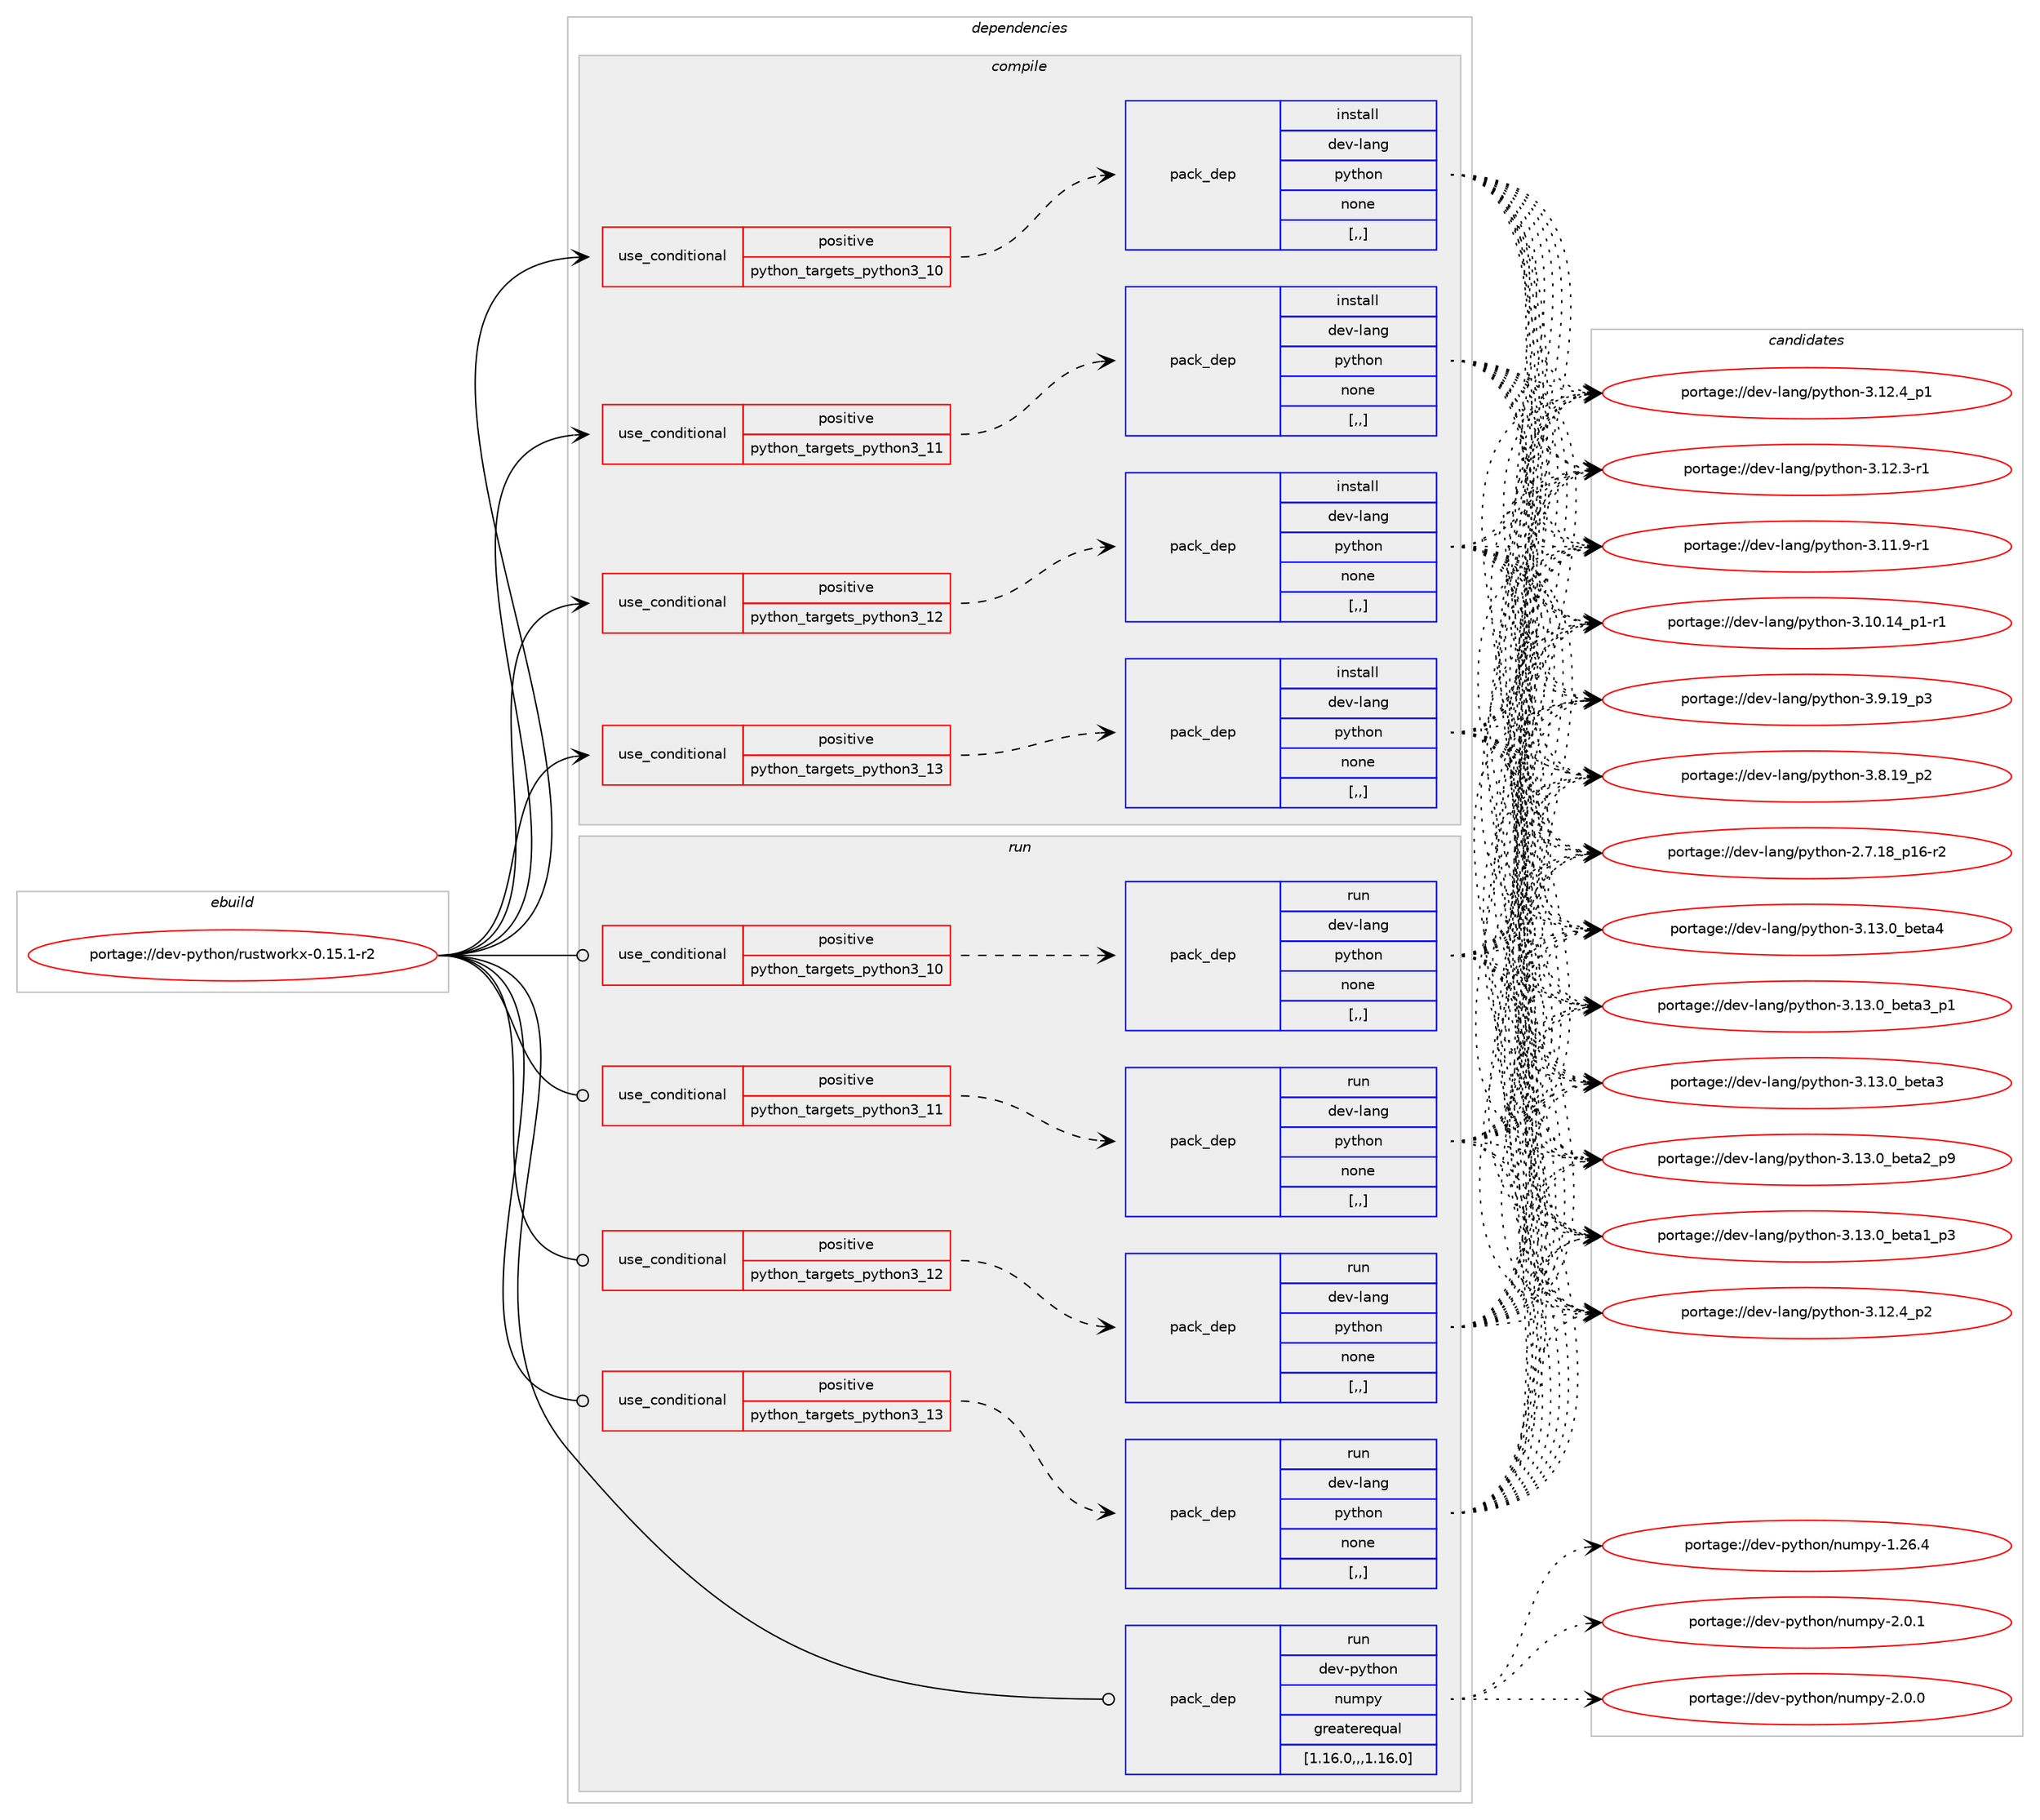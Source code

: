 digraph prolog {

# *************
# Graph options
# *************

newrank=true;
concentrate=true;
compound=true;
graph [rankdir=LR,fontname=Helvetica,fontsize=10,ranksep=1.5];#, ranksep=2.5, nodesep=0.2];
edge  [arrowhead=vee];
node  [fontname=Helvetica,fontsize=10];

# **********
# The ebuild
# **********

subgraph cluster_leftcol {
color=gray;
label=<<i>ebuild</i>>;
id [label="portage://dev-python/rustworkx-0.15.1-r2", color=red, width=4, href="../dev-python/rustworkx-0.15.1-r2.svg"];
}

# ****************
# The dependencies
# ****************

subgraph cluster_midcol {
color=gray;
label=<<i>dependencies</i>>;
subgraph cluster_compile {
fillcolor="#eeeeee";
style=filled;
label=<<i>compile</i>>;
subgraph cond39268 {
dependency162621 [label=<<TABLE BORDER="0" CELLBORDER="1" CELLSPACING="0" CELLPADDING="4"><TR><TD ROWSPAN="3" CELLPADDING="10">use_conditional</TD></TR><TR><TD>positive</TD></TR><TR><TD>python_targets_python3_10</TD></TR></TABLE>>, shape=none, color=red];
subgraph pack122081 {
dependency162622 [label=<<TABLE BORDER="0" CELLBORDER="1" CELLSPACING="0" CELLPADDING="4" WIDTH="220"><TR><TD ROWSPAN="6" CELLPADDING="30">pack_dep</TD></TR><TR><TD WIDTH="110">install</TD></TR><TR><TD>dev-lang</TD></TR><TR><TD>python</TD></TR><TR><TD>none</TD></TR><TR><TD>[,,]</TD></TR></TABLE>>, shape=none, color=blue];
}
dependency162621:e -> dependency162622:w [weight=20,style="dashed",arrowhead="vee"];
}
id:e -> dependency162621:w [weight=20,style="solid",arrowhead="vee"];
subgraph cond39269 {
dependency162623 [label=<<TABLE BORDER="0" CELLBORDER="1" CELLSPACING="0" CELLPADDING="4"><TR><TD ROWSPAN="3" CELLPADDING="10">use_conditional</TD></TR><TR><TD>positive</TD></TR><TR><TD>python_targets_python3_11</TD></TR></TABLE>>, shape=none, color=red];
subgraph pack122082 {
dependency162624 [label=<<TABLE BORDER="0" CELLBORDER="1" CELLSPACING="0" CELLPADDING="4" WIDTH="220"><TR><TD ROWSPAN="6" CELLPADDING="30">pack_dep</TD></TR><TR><TD WIDTH="110">install</TD></TR><TR><TD>dev-lang</TD></TR><TR><TD>python</TD></TR><TR><TD>none</TD></TR><TR><TD>[,,]</TD></TR></TABLE>>, shape=none, color=blue];
}
dependency162623:e -> dependency162624:w [weight=20,style="dashed",arrowhead="vee"];
}
id:e -> dependency162623:w [weight=20,style="solid",arrowhead="vee"];
subgraph cond39270 {
dependency162625 [label=<<TABLE BORDER="0" CELLBORDER="1" CELLSPACING="0" CELLPADDING="4"><TR><TD ROWSPAN="3" CELLPADDING="10">use_conditional</TD></TR><TR><TD>positive</TD></TR><TR><TD>python_targets_python3_12</TD></TR></TABLE>>, shape=none, color=red];
subgraph pack122083 {
dependency162626 [label=<<TABLE BORDER="0" CELLBORDER="1" CELLSPACING="0" CELLPADDING="4" WIDTH="220"><TR><TD ROWSPAN="6" CELLPADDING="30">pack_dep</TD></TR><TR><TD WIDTH="110">install</TD></TR><TR><TD>dev-lang</TD></TR><TR><TD>python</TD></TR><TR><TD>none</TD></TR><TR><TD>[,,]</TD></TR></TABLE>>, shape=none, color=blue];
}
dependency162625:e -> dependency162626:w [weight=20,style="dashed",arrowhead="vee"];
}
id:e -> dependency162625:w [weight=20,style="solid",arrowhead="vee"];
subgraph cond39271 {
dependency162627 [label=<<TABLE BORDER="0" CELLBORDER="1" CELLSPACING="0" CELLPADDING="4"><TR><TD ROWSPAN="3" CELLPADDING="10">use_conditional</TD></TR><TR><TD>positive</TD></TR><TR><TD>python_targets_python3_13</TD></TR></TABLE>>, shape=none, color=red];
subgraph pack122084 {
dependency162628 [label=<<TABLE BORDER="0" CELLBORDER="1" CELLSPACING="0" CELLPADDING="4" WIDTH="220"><TR><TD ROWSPAN="6" CELLPADDING="30">pack_dep</TD></TR><TR><TD WIDTH="110">install</TD></TR><TR><TD>dev-lang</TD></TR><TR><TD>python</TD></TR><TR><TD>none</TD></TR><TR><TD>[,,]</TD></TR></TABLE>>, shape=none, color=blue];
}
dependency162627:e -> dependency162628:w [weight=20,style="dashed",arrowhead="vee"];
}
id:e -> dependency162627:w [weight=20,style="solid",arrowhead="vee"];
}
subgraph cluster_compileandrun {
fillcolor="#eeeeee";
style=filled;
label=<<i>compile and run</i>>;
}
subgraph cluster_run {
fillcolor="#eeeeee";
style=filled;
label=<<i>run</i>>;
subgraph cond39272 {
dependency162629 [label=<<TABLE BORDER="0" CELLBORDER="1" CELLSPACING="0" CELLPADDING="4"><TR><TD ROWSPAN="3" CELLPADDING="10">use_conditional</TD></TR><TR><TD>positive</TD></TR><TR><TD>python_targets_python3_10</TD></TR></TABLE>>, shape=none, color=red];
subgraph pack122085 {
dependency162630 [label=<<TABLE BORDER="0" CELLBORDER="1" CELLSPACING="0" CELLPADDING="4" WIDTH="220"><TR><TD ROWSPAN="6" CELLPADDING="30">pack_dep</TD></TR><TR><TD WIDTH="110">run</TD></TR><TR><TD>dev-lang</TD></TR><TR><TD>python</TD></TR><TR><TD>none</TD></TR><TR><TD>[,,]</TD></TR></TABLE>>, shape=none, color=blue];
}
dependency162629:e -> dependency162630:w [weight=20,style="dashed",arrowhead="vee"];
}
id:e -> dependency162629:w [weight=20,style="solid",arrowhead="odot"];
subgraph cond39273 {
dependency162631 [label=<<TABLE BORDER="0" CELLBORDER="1" CELLSPACING="0" CELLPADDING="4"><TR><TD ROWSPAN="3" CELLPADDING="10">use_conditional</TD></TR><TR><TD>positive</TD></TR><TR><TD>python_targets_python3_11</TD></TR></TABLE>>, shape=none, color=red];
subgraph pack122086 {
dependency162632 [label=<<TABLE BORDER="0" CELLBORDER="1" CELLSPACING="0" CELLPADDING="4" WIDTH="220"><TR><TD ROWSPAN="6" CELLPADDING="30">pack_dep</TD></TR><TR><TD WIDTH="110">run</TD></TR><TR><TD>dev-lang</TD></TR><TR><TD>python</TD></TR><TR><TD>none</TD></TR><TR><TD>[,,]</TD></TR></TABLE>>, shape=none, color=blue];
}
dependency162631:e -> dependency162632:w [weight=20,style="dashed",arrowhead="vee"];
}
id:e -> dependency162631:w [weight=20,style="solid",arrowhead="odot"];
subgraph cond39274 {
dependency162633 [label=<<TABLE BORDER="0" CELLBORDER="1" CELLSPACING="0" CELLPADDING="4"><TR><TD ROWSPAN="3" CELLPADDING="10">use_conditional</TD></TR><TR><TD>positive</TD></TR><TR><TD>python_targets_python3_12</TD></TR></TABLE>>, shape=none, color=red];
subgraph pack122087 {
dependency162634 [label=<<TABLE BORDER="0" CELLBORDER="1" CELLSPACING="0" CELLPADDING="4" WIDTH="220"><TR><TD ROWSPAN="6" CELLPADDING="30">pack_dep</TD></TR><TR><TD WIDTH="110">run</TD></TR><TR><TD>dev-lang</TD></TR><TR><TD>python</TD></TR><TR><TD>none</TD></TR><TR><TD>[,,]</TD></TR></TABLE>>, shape=none, color=blue];
}
dependency162633:e -> dependency162634:w [weight=20,style="dashed",arrowhead="vee"];
}
id:e -> dependency162633:w [weight=20,style="solid",arrowhead="odot"];
subgraph cond39275 {
dependency162635 [label=<<TABLE BORDER="0" CELLBORDER="1" CELLSPACING="0" CELLPADDING="4"><TR><TD ROWSPAN="3" CELLPADDING="10">use_conditional</TD></TR><TR><TD>positive</TD></TR><TR><TD>python_targets_python3_13</TD></TR></TABLE>>, shape=none, color=red];
subgraph pack122088 {
dependency162636 [label=<<TABLE BORDER="0" CELLBORDER="1" CELLSPACING="0" CELLPADDING="4" WIDTH="220"><TR><TD ROWSPAN="6" CELLPADDING="30">pack_dep</TD></TR><TR><TD WIDTH="110">run</TD></TR><TR><TD>dev-lang</TD></TR><TR><TD>python</TD></TR><TR><TD>none</TD></TR><TR><TD>[,,]</TD></TR></TABLE>>, shape=none, color=blue];
}
dependency162635:e -> dependency162636:w [weight=20,style="dashed",arrowhead="vee"];
}
id:e -> dependency162635:w [weight=20,style="solid",arrowhead="odot"];
subgraph pack122089 {
dependency162637 [label=<<TABLE BORDER="0" CELLBORDER="1" CELLSPACING="0" CELLPADDING="4" WIDTH="220"><TR><TD ROWSPAN="6" CELLPADDING="30">pack_dep</TD></TR><TR><TD WIDTH="110">run</TD></TR><TR><TD>dev-python</TD></TR><TR><TD>numpy</TD></TR><TR><TD>greaterequal</TD></TR><TR><TD>[1.16.0,,,1.16.0]</TD></TR></TABLE>>, shape=none, color=blue];
}
id:e -> dependency162637:w [weight=20,style="solid",arrowhead="odot"];
}
}

# **************
# The candidates
# **************

subgraph cluster_choices {
rank=same;
color=gray;
label=<<i>candidates</i>>;

subgraph choice122081 {
color=black;
nodesep=1;
choice1001011184510897110103471121211161041111104551464951464895981011169752 [label="portage://dev-lang/python-3.13.0_beta4", color=red, width=4,href="../dev-lang/python-3.13.0_beta4.svg"];
choice10010111845108971101034711212111610411111045514649514648959810111697519511249 [label="portage://dev-lang/python-3.13.0_beta3_p1", color=red, width=4,href="../dev-lang/python-3.13.0_beta3_p1.svg"];
choice1001011184510897110103471121211161041111104551464951464895981011169751 [label="portage://dev-lang/python-3.13.0_beta3", color=red, width=4,href="../dev-lang/python-3.13.0_beta3.svg"];
choice10010111845108971101034711212111610411111045514649514648959810111697509511257 [label="portage://dev-lang/python-3.13.0_beta2_p9", color=red, width=4,href="../dev-lang/python-3.13.0_beta2_p9.svg"];
choice10010111845108971101034711212111610411111045514649514648959810111697499511251 [label="portage://dev-lang/python-3.13.0_beta1_p3", color=red, width=4,href="../dev-lang/python-3.13.0_beta1_p3.svg"];
choice100101118451089711010347112121116104111110455146495046529511250 [label="portage://dev-lang/python-3.12.4_p2", color=red, width=4,href="../dev-lang/python-3.12.4_p2.svg"];
choice100101118451089711010347112121116104111110455146495046529511249 [label="portage://dev-lang/python-3.12.4_p1", color=red, width=4,href="../dev-lang/python-3.12.4_p1.svg"];
choice100101118451089711010347112121116104111110455146495046514511449 [label="portage://dev-lang/python-3.12.3-r1", color=red, width=4,href="../dev-lang/python-3.12.3-r1.svg"];
choice100101118451089711010347112121116104111110455146494946574511449 [label="portage://dev-lang/python-3.11.9-r1", color=red, width=4,href="../dev-lang/python-3.11.9-r1.svg"];
choice100101118451089711010347112121116104111110455146494846495295112494511449 [label="portage://dev-lang/python-3.10.14_p1-r1", color=red, width=4,href="../dev-lang/python-3.10.14_p1-r1.svg"];
choice100101118451089711010347112121116104111110455146574649579511251 [label="portage://dev-lang/python-3.9.19_p3", color=red, width=4,href="../dev-lang/python-3.9.19_p3.svg"];
choice100101118451089711010347112121116104111110455146564649579511250 [label="portage://dev-lang/python-3.8.19_p2", color=red, width=4,href="../dev-lang/python-3.8.19_p2.svg"];
choice100101118451089711010347112121116104111110455046554649569511249544511450 [label="portage://dev-lang/python-2.7.18_p16-r2", color=red, width=4,href="../dev-lang/python-2.7.18_p16-r2.svg"];
dependency162622:e -> choice1001011184510897110103471121211161041111104551464951464895981011169752:w [style=dotted,weight="100"];
dependency162622:e -> choice10010111845108971101034711212111610411111045514649514648959810111697519511249:w [style=dotted,weight="100"];
dependency162622:e -> choice1001011184510897110103471121211161041111104551464951464895981011169751:w [style=dotted,weight="100"];
dependency162622:e -> choice10010111845108971101034711212111610411111045514649514648959810111697509511257:w [style=dotted,weight="100"];
dependency162622:e -> choice10010111845108971101034711212111610411111045514649514648959810111697499511251:w [style=dotted,weight="100"];
dependency162622:e -> choice100101118451089711010347112121116104111110455146495046529511250:w [style=dotted,weight="100"];
dependency162622:e -> choice100101118451089711010347112121116104111110455146495046529511249:w [style=dotted,weight="100"];
dependency162622:e -> choice100101118451089711010347112121116104111110455146495046514511449:w [style=dotted,weight="100"];
dependency162622:e -> choice100101118451089711010347112121116104111110455146494946574511449:w [style=dotted,weight="100"];
dependency162622:e -> choice100101118451089711010347112121116104111110455146494846495295112494511449:w [style=dotted,weight="100"];
dependency162622:e -> choice100101118451089711010347112121116104111110455146574649579511251:w [style=dotted,weight="100"];
dependency162622:e -> choice100101118451089711010347112121116104111110455146564649579511250:w [style=dotted,weight="100"];
dependency162622:e -> choice100101118451089711010347112121116104111110455046554649569511249544511450:w [style=dotted,weight="100"];
}
subgraph choice122082 {
color=black;
nodesep=1;
choice1001011184510897110103471121211161041111104551464951464895981011169752 [label="portage://dev-lang/python-3.13.0_beta4", color=red, width=4,href="../dev-lang/python-3.13.0_beta4.svg"];
choice10010111845108971101034711212111610411111045514649514648959810111697519511249 [label="portage://dev-lang/python-3.13.0_beta3_p1", color=red, width=4,href="../dev-lang/python-3.13.0_beta3_p1.svg"];
choice1001011184510897110103471121211161041111104551464951464895981011169751 [label="portage://dev-lang/python-3.13.0_beta3", color=red, width=4,href="../dev-lang/python-3.13.0_beta3.svg"];
choice10010111845108971101034711212111610411111045514649514648959810111697509511257 [label="portage://dev-lang/python-3.13.0_beta2_p9", color=red, width=4,href="../dev-lang/python-3.13.0_beta2_p9.svg"];
choice10010111845108971101034711212111610411111045514649514648959810111697499511251 [label="portage://dev-lang/python-3.13.0_beta1_p3", color=red, width=4,href="../dev-lang/python-3.13.0_beta1_p3.svg"];
choice100101118451089711010347112121116104111110455146495046529511250 [label="portage://dev-lang/python-3.12.4_p2", color=red, width=4,href="../dev-lang/python-3.12.4_p2.svg"];
choice100101118451089711010347112121116104111110455146495046529511249 [label="portage://dev-lang/python-3.12.4_p1", color=red, width=4,href="../dev-lang/python-3.12.4_p1.svg"];
choice100101118451089711010347112121116104111110455146495046514511449 [label="portage://dev-lang/python-3.12.3-r1", color=red, width=4,href="../dev-lang/python-3.12.3-r1.svg"];
choice100101118451089711010347112121116104111110455146494946574511449 [label="portage://dev-lang/python-3.11.9-r1", color=red, width=4,href="../dev-lang/python-3.11.9-r1.svg"];
choice100101118451089711010347112121116104111110455146494846495295112494511449 [label="portage://dev-lang/python-3.10.14_p1-r1", color=red, width=4,href="../dev-lang/python-3.10.14_p1-r1.svg"];
choice100101118451089711010347112121116104111110455146574649579511251 [label="portage://dev-lang/python-3.9.19_p3", color=red, width=4,href="../dev-lang/python-3.9.19_p3.svg"];
choice100101118451089711010347112121116104111110455146564649579511250 [label="portage://dev-lang/python-3.8.19_p2", color=red, width=4,href="../dev-lang/python-3.8.19_p2.svg"];
choice100101118451089711010347112121116104111110455046554649569511249544511450 [label="portage://dev-lang/python-2.7.18_p16-r2", color=red, width=4,href="../dev-lang/python-2.7.18_p16-r2.svg"];
dependency162624:e -> choice1001011184510897110103471121211161041111104551464951464895981011169752:w [style=dotted,weight="100"];
dependency162624:e -> choice10010111845108971101034711212111610411111045514649514648959810111697519511249:w [style=dotted,weight="100"];
dependency162624:e -> choice1001011184510897110103471121211161041111104551464951464895981011169751:w [style=dotted,weight="100"];
dependency162624:e -> choice10010111845108971101034711212111610411111045514649514648959810111697509511257:w [style=dotted,weight="100"];
dependency162624:e -> choice10010111845108971101034711212111610411111045514649514648959810111697499511251:w [style=dotted,weight="100"];
dependency162624:e -> choice100101118451089711010347112121116104111110455146495046529511250:w [style=dotted,weight="100"];
dependency162624:e -> choice100101118451089711010347112121116104111110455146495046529511249:w [style=dotted,weight="100"];
dependency162624:e -> choice100101118451089711010347112121116104111110455146495046514511449:w [style=dotted,weight="100"];
dependency162624:e -> choice100101118451089711010347112121116104111110455146494946574511449:w [style=dotted,weight="100"];
dependency162624:e -> choice100101118451089711010347112121116104111110455146494846495295112494511449:w [style=dotted,weight="100"];
dependency162624:e -> choice100101118451089711010347112121116104111110455146574649579511251:w [style=dotted,weight="100"];
dependency162624:e -> choice100101118451089711010347112121116104111110455146564649579511250:w [style=dotted,weight="100"];
dependency162624:e -> choice100101118451089711010347112121116104111110455046554649569511249544511450:w [style=dotted,weight="100"];
}
subgraph choice122083 {
color=black;
nodesep=1;
choice1001011184510897110103471121211161041111104551464951464895981011169752 [label="portage://dev-lang/python-3.13.0_beta4", color=red, width=4,href="../dev-lang/python-3.13.0_beta4.svg"];
choice10010111845108971101034711212111610411111045514649514648959810111697519511249 [label="portage://dev-lang/python-3.13.0_beta3_p1", color=red, width=4,href="../dev-lang/python-3.13.0_beta3_p1.svg"];
choice1001011184510897110103471121211161041111104551464951464895981011169751 [label="portage://dev-lang/python-3.13.0_beta3", color=red, width=4,href="../dev-lang/python-3.13.0_beta3.svg"];
choice10010111845108971101034711212111610411111045514649514648959810111697509511257 [label="portage://dev-lang/python-3.13.0_beta2_p9", color=red, width=4,href="../dev-lang/python-3.13.0_beta2_p9.svg"];
choice10010111845108971101034711212111610411111045514649514648959810111697499511251 [label="portage://dev-lang/python-3.13.0_beta1_p3", color=red, width=4,href="../dev-lang/python-3.13.0_beta1_p3.svg"];
choice100101118451089711010347112121116104111110455146495046529511250 [label="portage://dev-lang/python-3.12.4_p2", color=red, width=4,href="../dev-lang/python-3.12.4_p2.svg"];
choice100101118451089711010347112121116104111110455146495046529511249 [label="portage://dev-lang/python-3.12.4_p1", color=red, width=4,href="../dev-lang/python-3.12.4_p1.svg"];
choice100101118451089711010347112121116104111110455146495046514511449 [label="portage://dev-lang/python-3.12.3-r1", color=red, width=4,href="../dev-lang/python-3.12.3-r1.svg"];
choice100101118451089711010347112121116104111110455146494946574511449 [label="portage://dev-lang/python-3.11.9-r1", color=red, width=4,href="../dev-lang/python-3.11.9-r1.svg"];
choice100101118451089711010347112121116104111110455146494846495295112494511449 [label="portage://dev-lang/python-3.10.14_p1-r1", color=red, width=4,href="../dev-lang/python-3.10.14_p1-r1.svg"];
choice100101118451089711010347112121116104111110455146574649579511251 [label="portage://dev-lang/python-3.9.19_p3", color=red, width=4,href="../dev-lang/python-3.9.19_p3.svg"];
choice100101118451089711010347112121116104111110455146564649579511250 [label="portage://dev-lang/python-3.8.19_p2", color=red, width=4,href="../dev-lang/python-3.8.19_p2.svg"];
choice100101118451089711010347112121116104111110455046554649569511249544511450 [label="portage://dev-lang/python-2.7.18_p16-r2", color=red, width=4,href="../dev-lang/python-2.7.18_p16-r2.svg"];
dependency162626:e -> choice1001011184510897110103471121211161041111104551464951464895981011169752:w [style=dotted,weight="100"];
dependency162626:e -> choice10010111845108971101034711212111610411111045514649514648959810111697519511249:w [style=dotted,weight="100"];
dependency162626:e -> choice1001011184510897110103471121211161041111104551464951464895981011169751:w [style=dotted,weight="100"];
dependency162626:e -> choice10010111845108971101034711212111610411111045514649514648959810111697509511257:w [style=dotted,weight="100"];
dependency162626:e -> choice10010111845108971101034711212111610411111045514649514648959810111697499511251:w [style=dotted,weight="100"];
dependency162626:e -> choice100101118451089711010347112121116104111110455146495046529511250:w [style=dotted,weight="100"];
dependency162626:e -> choice100101118451089711010347112121116104111110455146495046529511249:w [style=dotted,weight="100"];
dependency162626:e -> choice100101118451089711010347112121116104111110455146495046514511449:w [style=dotted,weight="100"];
dependency162626:e -> choice100101118451089711010347112121116104111110455146494946574511449:w [style=dotted,weight="100"];
dependency162626:e -> choice100101118451089711010347112121116104111110455146494846495295112494511449:w [style=dotted,weight="100"];
dependency162626:e -> choice100101118451089711010347112121116104111110455146574649579511251:w [style=dotted,weight="100"];
dependency162626:e -> choice100101118451089711010347112121116104111110455146564649579511250:w [style=dotted,weight="100"];
dependency162626:e -> choice100101118451089711010347112121116104111110455046554649569511249544511450:w [style=dotted,weight="100"];
}
subgraph choice122084 {
color=black;
nodesep=1;
choice1001011184510897110103471121211161041111104551464951464895981011169752 [label="portage://dev-lang/python-3.13.0_beta4", color=red, width=4,href="../dev-lang/python-3.13.0_beta4.svg"];
choice10010111845108971101034711212111610411111045514649514648959810111697519511249 [label="portage://dev-lang/python-3.13.0_beta3_p1", color=red, width=4,href="../dev-lang/python-3.13.0_beta3_p1.svg"];
choice1001011184510897110103471121211161041111104551464951464895981011169751 [label="portage://dev-lang/python-3.13.0_beta3", color=red, width=4,href="../dev-lang/python-3.13.0_beta3.svg"];
choice10010111845108971101034711212111610411111045514649514648959810111697509511257 [label="portage://dev-lang/python-3.13.0_beta2_p9", color=red, width=4,href="../dev-lang/python-3.13.0_beta2_p9.svg"];
choice10010111845108971101034711212111610411111045514649514648959810111697499511251 [label="portage://dev-lang/python-3.13.0_beta1_p3", color=red, width=4,href="../dev-lang/python-3.13.0_beta1_p3.svg"];
choice100101118451089711010347112121116104111110455146495046529511250 [label="portage://dev-lang/python-3.12.4_p2", color=red, width=4,href="../dev-lang/python-3.12.4_p2.svg"];
choice100101118451089711010347112121116104111110455146495046529511249 [label="portage://dev-lang/python-3.12.4_p1", color=red, width=4,href="../dev-lang/python-3.12.4_p1.svg"];
choice100101118451089711010347112121116104111110455146495046514511449 [label="portage://dev-lang/python-3.12.3-r1", color=red, width=4,href="../dev-lang/python-3.12.3-r1.svg"];
choice100101118451089711010347112121116104111110455146494946574511449 [label="portage://dev-lang/python-3.11.9-r1", color=red, width=4,href="../dev-lang/python-3.11.9-r1.svg"];
choice100101118451089711010347112121116104111110455146494846495295112494511449 [label="portage://dev-lang/python-3.10.14_p1-r1", color=red, width=4,href="../dev-lang/python-3.10.14_p1-r1.svg"];
choice100101118451089711010347112121116104111110455146574649579511251 [label="portage://dev-lang/python-3.9.19_p3", color=red, width=4,href="../dev-lang/python-3.9.19_p3.svg"];
choice100101118451089711010347112121116104111110455146564649579511250 [label="portage://dev-lang/python-3.8.19_p2", color=red, width=4,href="../dev-lang/python-3.8.19_p2.svg"];
choice100101118451089711010347112121116104111110455046554649569511249544511450 [label="portage://dev-lang/python-2.7.18_p16-r2", color=red, width=4,href="../dev-lang/python-2.7.18_p16-r2.svg"];
dependency162628:e -> choice1001011184510897110103471121211161041111104551464951464895981011169752:w [style=dotted,weight="100"];
dependency162628:e -> choice10010111845108971101034711212111610411111045514649514648959810111697519511249:w [style=dotted,weight="100"];
dependency162628:e -> choice1001011184510897110103471121211161041111104551464951464895981011169751:w [style=dotted,weight="100"];
dependency162628:e -> choice10010111845108971101034711212111610411111045514649514648959810111697509511257:w [style=dotted,weight="100"];
dependency162628:e -> choice10010111845108971101034711212111610411111045514649514648959810111697499511251:w [style=dotted,weight="100"];
dependency162628:e -> choice100101118451089711010347112121116104111110455146495046529511250:w [style=dotted,weight="100"];
dependency162628:e -> choice100101118451089711010347112121116104111110455146495046529511249:w [style=dotted,weight="100"];
dependency162628:e -> choice100101118451089711010347112121116104111110455146495046514511449:w [style=dotted,weight="100"];
dependency162628:e -> choice100101118451089711010347112121116104111110455146494946574511449:w [style=dotted,weight="100"];
dependency162628:e -> choice100101118451089711010347112121116104111110455146494846495295112494511449:w [style=dotted,weight="100"];
dependency162628:e -> choice100101118451089711010347112121116104111110455146574649579511251:w [style=dotted,weight="100"];
dependency162628:e -> choice100101118451089711010347112121116104111110455146564649579511250:w [style=dotted,weight="100"];
dependency162628:e -> choice100101118451089711010347112121116104111110455046554649569511249544511450:w [style=dotted,weight="100"];
}
subgraph choice122085 {
color=black;
nodesep=1;
choice1001011184510897110103471121211161041111104551464951464895981011169752 [label="portage://dev-lang/python-3.13.0_beta4", color=red, width=4,href="../dev-lang/python-3.13.0_beta4.svg"];
choice10010111845108971101034711212111610411111045514649514648959810111697519511249 [label="portage://dev-lang/python-3.13.0_beta3_p1", color=red, width=4,href="../dev-lang/python-3.13.0_beta3_p1.svg"];
choice1001011184510897110103471121211161041111104551464951464895981011169751 [label="portage://dev-lang/python-3.13.0_beta3", color=red, width=4,href="../dev-lang/python-3.13.0_beta3.svg"];
choice10010111845108971101034711212111610411111045514649514648959810111697509511257 [label="portage://dev-lang/python-3.13.0_beta2_p9", color=red, width=4,href="../dev-lang/python-3.13.0_beta2_p9.svg"];
choice10010111845108971101034711212111610411111045514649514648959810111697499511251 [label="portage://dev-lang/python-3.13.0_beta1_p3", color=red, width=4,href="../dev-lang/python-3.13.0_beta1_p3.svg"];
choice100101118451089711010347112121116104111110455146495046529511250 [label="portage://dev-lang/python-3.12.4_p2", color=red, width=4,href="../dev-lang/python-3.12.4_p2.svg"];
choice100101118451089711010347112121116104111110455146495046529511249 [label="portage://dev-lang/python-3.12.4_p1", color=red, width=4,href="../dev-lang/python-3.12.4_p1.svg"];
choice100101118451089711010347112121116104111110455146495046514511449 [label="portage://dev-lang/python-3.12.3-r1", color=red, width=4,href="../dev-lang/python-3.12.3-r1.svg"];
choice100101118451089711010347112121116104111110455146494946574511449 [label="portage://dev-lang/python-3.11.9-r1", color=red, width=4,href="../dev-lang/python-3.11.9-r1.svg"];
choice100101118451089711010347112121116104111110455146494846495295112494511449 [label="portage://dev-lang/python-3.10.14_p1-r1", color=red, width=4,href="../dev-lang/python-3.10.14_p1-r1.svg"];
choice100101118451089711010347112121116104111110455146574649579511251 [label="portage://dev-lang/python-3.9.19_p3", color=red, width=4,href="../dev-lang/python-3.9.19_p3.svg"];
choice100101118451089711010347112121116104111110455146564649579511250 [label="portage://dev-lang/python-3.8.19_p2", color=red, width=4,href="../dev-lang/python-3.8.19_p2.svg"];
choice100101118451089711010347112121116104111110455046554649569511249544511450 [label="portage://dev-lang/python-2.7.18_p16-r2", color=red, width=4,href="../dev-lang/python-2.7.18_p16-r2.svg"];
dependency162630:e -> choice1001011184510897110103471121211161041111104551464951464895981011169752:w [style=dotted,weight="100"];
dependency162630:e -> choice10010111845108971101034711212111610411111045514649514648959810111697519511249:w [style=dotted,weight="100"];
dependency162630:e -> choice1001011184510897110103471121211161041111104551464951464895981011169751:w [style=dotted,weight="100"];
dependency162630:e -> choice10010111845108971101034711212111610411111045514649514648959810111697509511257:w [style=dotted,weight="100"];
dependency162630:e -> choice10010111845108971101034711212111610411111045514649514648959810111697499511251:w [style=dotted,weight="100"];
dependency162630:e -> choice100101118451089711010347112121116104111110455146495046529511250:w [style=dotted,weight="100"];
dependency162630:e -> choice100101118451089711010347112121116104111110455146495046529511249:w [style=dotted,weight="100"];
dependency162630:e -> choice100101118451089711010347112121116104111110455146495046514511449:w [style=dotted,weight="100"];
dependency162630:e -> choice100101118451089711010347112121116104111110455146494946574511449:w [style=dotted,weight="100"];
dependency162630:e -> choice100101118451089711010347112121116104111110455146494846495295112494511449:w [style=dotted,weight="100"];
dependency162630:e -> choice100101118451089711010347112121116104111110455146574649579511251:w [style=dotted,weight="100"];
dependency162630:e -> choice100101118451089711010347112121116104111110455146564649579511250:w [style=dotted,weight="100"];
dependency162630:e -> choice100101118451089711010347112121116104111110455046554649569511249544511450:w [style=dotted,weight="100"];
}
subgraph choice122086 {
color=black;
nodesep=1;
choice1001011184510897110103471121211161041111104551464951464895981011169752 [label="portage://dev-lang/python-3.13.0_beta4", color=red, width=4,href="../dev-lang/python-3.13.0_beta4.svg"];
choice10010111845108971101034711212111610411111045514649514648959810111697519511249 [label="portage://dev-lang/python-3.13.0_beta3_p1", color=red, width=4,href="../dev-lang/python-3.13.0_beta3_p1.svg"];
choice1001011184510897110103471121211161041111104551464951464895981011169751 [label="portage://dev-lang/python-3.13.0_beta3", color=red, width=4,href="../dev-lang/python-3.13.0_beta3.svg"];
choice10010111845108971101034711212111610411111045514649514648959810111697509511257 [label="portage://dev-lang/python-3.13.0_beta2_p9", color=red, width=4,href="../dev-lang/python-3.13.0_beta2_p9.svg"];
choice10010111845108971101034711212111610411111045514649514648959810111697499511251 [label="portage://dev-lang/python-3.13.0_beta1_p3", color=red, width=4,href="../dev-lang/python-3.13.0_beta1_p3.svg"];
choice100101118451089711010347112121116104111110455146495046529511250 [label="portage://dev-lang/python-3.12.4_p2", color=red, width=4,href="../dev-lang/python-3.12.4_p2.svg"];
choice100101118451089711010347112121116104111110455146495046529511249 [label="portage://dev-lang/python-3.12.4_p1", color=red, width=4,href="../dev-lang/python-3.12.4_p1.svg"];
choice100101118451089711010347112121116104111110455146495046514511449 [label="portage://dev-lang/python-3.12.3-r1", color=red, width=4,href="../dev-lang/python-3.12.3-r1.svg"];
choice100101118451089711010347112121116104111110455146494946574511449 [label="portage://dev-lang/python-3.11.9-r1", color=red, width=4,href="../dev-lang/python-3.11.9-r1.svg"];
choice100101118451089711010347112121116104111110455146494846495295112494511449 [label="portage://dev-lang/python-3.10.14_p1-r1", color=red, width=4,href="../dev-lang/python-3.10.14_p1-r1.svg"];
choice100101118451089711010347112121116104111110455146574649579511251 [label="portage://dev-lang/python-3.9.19_p3", color=red, width=4,href="../dev-lang/python-3.9.19_p3.svg"];
choice100101118451089711010347112121116104111110455146564649579511250 [label="portage://dev-lang/python-3.8.19_p2", color=red, width=4,href="../dev-lang/python-3.8.19_p2.svg"];
choice100101118451089711010347112121116104111110455046554649569511249544511450 [label="portage://dev-lang/python-2.7.18_p16-r2", color=red, width=4,href="../dev-lang/python-2.7.18_p16-r2.svg"];
dependency162632:e -> choice1001011184510897110103471121211161041111104551464951464895981011169752:w [style=dotted,weight="100"];
dependency162632:e -> choice10010111845108971101034711212111610411111045514649514648959810111697519511249:w [style=dotted,weight="100"];
dependency162632:e -> choice1001011184510897110103471121211161041111104551464951464895981011169751:w [style=dotted,weight="100"];
dependency162632:e -> choice10010111845108971101034711212111610411111045514649514648959810111697509511257:w [style=dotted,weight="100"];
dependency162632:e -> choice10010111845108971101034711212111610411111045514649514648959810111697499511251:w [style=dotted,weight="100"];
dependency162632:e -> choice100101118451089711010347112121116104111110455146495046529511250:w [style=dotted,weight="100"];
dependency162632:e -> choice100101118451089711010347112121116104111110455146495046529511249:w [style=dotted,weight="100"];
dependency162632:e -> choice100101118451089711010347112121116104111110455146495046514511449:w [style=dotted,weight="100"];
dependency162632:e -> choice100101118451089711010347112121116104111110455146494946574511449:w [style=dotted,weight="100"];
dependency162632:e -> choice100101118451089711010347112121116104111110455146494846495295112494511449:w [style=dotted,weight="100"];
dependency162632:e -> choice100101118451089711010347112121116104111110455146574649579511251:w [style=dotted,weight="100"];
dependency162632:e -> choice100101118451089711010347112121116104111110455146564649579511250:w [style=dotted,weight="100"];
dependency162632:e -> choice100101118451089711010347112121116104111110455046554649569511249544511450:w [style=dotted,weight="100"];
}
subgraph choice122087 {
color=black;
nodesep=1;
choice1001011184510897110103471121211161041111104551464951464895981011169752 [label="portage://dev-lang/python-3.13.0_beta4", color=red, width=4,href="../dev-lang/python-3.13.0_beta4.svg"];
choice10010111845108971101034711212111610411111045514649514648959810111697519511249 [label="portage://dev-lang/python-3.13.0_beta3_p1", color=red, width=4,href="../dev-lang/python-3.13.0_beta3_p1.svg"];
choice1001011184510897110103471121211161041111104551464951464895981011169751 [label="portage://dev-lang/python-3.13.0_beta3", color=red, width=4,href="../dev-lang/python-3.13.0_beta3.svg"];
choice10010111845108971101034711212111610411111045514649514648959810111697509511257 [label="portage://dev-lang/python-3.13.0_beta2_p9", color=red, width=4,href="../dev-lang/python-3.13.0_beta2_p9.svg"];
choice10010111845108971101034711212111610411111045514649514648959810111697499511251 [label="portage://dev-lang/python-3.13.0_beta1_p3", color=red, width=4,href="../dev-lang/python-3.13.0_beta1_p3.svg"];
choice100101118451089711010347112121116104111110455146495046529511250 [label="portage://dev-lang/python-3.12.4_p2", color=red, width=4,href="../dev-lang/python-3.12.4_p2.svg"];
choice100101118451089711010347112121116104111110455146495046529511249 [label="portage://dev-lang/python-3.12.4_p1", color=red, width=4,href="../dev-lang/python-3.12.4_p1.svg"];
choice100101118451089711010347112121116104111110455146495046514511449 [label="portage://dev-lang/python-3.12.3-r1", color=red, width=4,href="../dev-lang/python-3.12.3-r1.svg"];
choice100101118451089711010347112121116104111110455146494946574511449 [label="portage://dev-lang/python-3.11.9-r1", color=red, width=4,href="../dev-lang/python-3.11.9-r1.svg"];
choice100101118451089711010347112121116104111110455146494846495295112494511449 [label="portage://dev-lang/python-3.10.14_p1-r1", color=red, width=4,href="../dev-lang/python-3.10.14_p1-r1.svg"];
choice100101118451089711010347112121116104111110455146574649579511251 [label="portage://dev-lang/python-3.9.19_p3", color=red, width=4,href="../dev-lang/python-3.9.19_p3.svg"];
choice100101118451089711010347112121116104111110455146564649579511250 [label="portage://dev-lang/python-3.8.19_p2", color=red, width=4,href="../dev-lang/python-3.8.19_p2.svg"];
choice100101118451089711010347112121116104111110455046554649569511249544511450 [label="portage://dev-lang/python-2.7.18_p16-r2", color=red, width=4,href="../dev-lang/python-2.7.18_p16-r2.svg"];
dependency162634:e -> choice1001011184510897110103471121211161041111104551464951464895981011169752:w [style=dotted,weight="100"];
dependency162634:e -> choice10010111845108971101034711212111610411111045514649514648959810111697519511249:w [style=dotted,weight="100"];
dependency162634:e -> choice1001011184510897110103471121211161041111104551464951464895981011169751:w [style=dotted,weight="100"];
dependency162634:e -> choice10010111845108971101034711212111610411111045514649514648959810111697509511257:w [style=dotted,weight="100"];
dependency162634:e -> choice10010111845108971101034711212111610411111045514649514648959810111697499511251:w [style=dotted,weight="100"];
dependency162634:e -> choice100101118451089711010347112121116104111110455146495046529511250:w [style=dotted,weight="100"];
dependency162634:e -> choice100101118451089711010347112121116104111110455146495046529511249:w [style=dotted,weight="100"];
dependency162634:e -> choice100101118451089711010347112121116104111110455146495046514511449:w [style=dotted,weight="100"];
dependency162634:e -> choice100101118451089711010347112121116104111110455146494946574511449:w [style=dotted,weight="100"];
dependency162634:e -> choice100101118451089711010347112121116104111110455146494846495295112494511449:w [style=dotted,weight="100"];
dependency162634:e -> choice100101118451089711010347112121116104111110455146574649579511251:w [style=dotted,weight="100"];
dependency162634:e -> choice100101118451089711010347112121116104111110455146564649579511250:w [style=dotted,weight="100"];
dependency162634:e -> choice100101118451089711010347112121116104111110455046554649569511249544511450:w [style=dotted,weight="100"];
}
subgraph choice122088 {
color=black;
nodesep=1;
choice1001011184510897110103471121211161041111104551464951464895981011169752 [label="portage://dev-lang/python-3.13.0_beta4", color=red, width=4,href="../dev-lang/python-3.13.0_beta4.svg"];
choice10010111845108971101034711212111610411111045514649514648959810111697519511249 [label="portage://dev-lang/python-3.13.0_beta3_p1", color=red, width=4,href="../dev-lang/python-3.13.0_beta3_p1.svg"];
choice1001011184510897110103471121211161041111104551464951464895981011169751 [label="portage://dev-lang/python-3.13.0_beta3", color=red, width=4,href="../dev-lang/python-3.13.0_beta3.svg"];
choice10010111845108971101034711212111610411111045514649514648959810111697509511257 [label="portage://dev-lang/python-3.13.0_beta2_p9", color=red, width=4,href="../dev-lang/python-3.13.0_beta2_p9.svg"];
choice10010111845108971101034711212111610411111045514649514648959810111697499511251 [label="portage://dev-lang/python-3.13.0_beta1_p3", color=red, width=4,href="../dev-lang/python-3.13.0_beta1_p3.svg"];
choice100101118451089711010347112121116104111110455146495046529511250 [label="portage://dev-lang/python-3.12.4_p2", color=red, width=4,href="../dev-lang/python-3.12.4_p2.svg"];
choice100101118451089711010347112121116104111110455146495046529511249 [label="portage://dev-lang/python-3.12.4_p1", color=red, width=4,href="../dev-lang/python-3.12.4_p1.svg"];
choice100101118451089711010347112121116104111110455146495046514511449 [label="portage://dev-lang/python-3.12.3-r1", color=red, width=4,href="../dev-lang/python-3.12.3-r1.svg"];
choice100101118451089711010347112121116104111110455146494946574511449 [label="portage://dev-lang/python-3.11.9-r1", color=red, width=4,href="../dev-lang/python-3.11.9-r1.svg"];
choice100101118451089711010347112121116104111110455146494846495295112494511449 [label="portage://dev-lang/python-3.10.14_p1-r1", color=red, width=4,href="../dev-lang/python-3.10.14_p1-r1.svg"];
choice100101118451089711010347112121116104111110455146574649579511251 [label="portage://dev-lang/python-3.9.19_p3", color=red, width=4,href="../dev-lang/python-3.9.19_p3.svg"];
choice100101118451089711010347112121116104111110455146564649579511250 [label="portage://dev-lang/python-3.8.19_p2", color=red, width=4,href="../dev-lang/python-3.8.19_p2.svg"];
choice100101118451089711010347112121116104111110455046554649569511249544511450 [label="portage://dev-lang/python-2.7.18_p16-r2", color=red, width=4,href="../dev-lang/python-2.7.18_p16-r2.svg"];
dependency162636:e -> choice1001011184510897110103471121211161041111104551464951464895981011169752:w [style=dotted,weight="100"];
dependency162636:e -> choice10010111845108971101034711212111610411111045514649514648959810111697519511249:w [style=dotted,weight="100"];
dependency162636:e -> choice1001011184510897110103471121211161041111104551464951464895981011169751:w [style=dotted,weight="100"];
dependency162636:e -> choice10010111845108971101034711212111610411111045514649514648959810111697509511257:w [style=dotted,weight="100"];
dependency162636:e -> choice10010111845108971101034711212111610411111045514649514648959810111697499511251:w [style=dotted,weight="100"];
dependency162636:e -> choice100101118451089711010347112121116104111110455146495046529511250:w [style=dotted,weight="100"];
dependency162636:e -> choice100101118451089711010347112121116104111110455146495046529511249:w [style=dotted,weight="100"];
dependency162636:e -> choice100101118451089711010347112121116104111110455146495046514511449:w [style=dotted,weight="100"];
dependency162636:e -> choice100101118451089711010347112121116104111110455146494946574511449:w [style=dotted,weight="100"];
dependency162636:e -> choice100101118451089711010347112121116104111110455146494846495295112494511449:w [style=dotted,weight="100"];
dependency162636:e -> choice100101118451089711010347112121116104111110455146574649579511251:w [style=dotted,weight="100"];
dependency162636:e -> choice100101118451089711010347112121116104111110455146564649579511250:w [style=dotted,weight="100"];
dependency162636:e -> choice100101118451089711010347112121116104111110455046554649569511249544511450:w [style=dotted,weight="100"];
}
subgraph choice122089 {
color=black;
nodesep=1;
choice1001011184511212111610411111047110117109112121455046484649 [label="portage://dev-python/numpy-2.0.1", color=red, width=4,href="../dev-python/numpy-2.0.1.svg"];
choice1001011184511212111610411111047110117109112121455046484648 [label="portage://dev-python/numpy-2.0.0", color=red, width=4,href="../dev-python/numpy-2.0.0.svg"];
choice100101118451121211161041111104711011710911212145494650544652 [label="portage://dev-python/numpy-1.26.4", color=red, width=4,href="../dev-python/numpy-1.26.4.svg"];
dependency162637:e -> choice1001011184511212111610411111047110117109112121455046484649:w [style=dotted,weight="100"];
dependency162637:e -> choice1001011184511212111610411111047110117109112121455046484648:w [style=dotted,weight="100"];
dependency162637:e -> choice100101118451121211161041111104711011710911212145494650544652:w [style=dotted,weight="100"];
}
}

}
